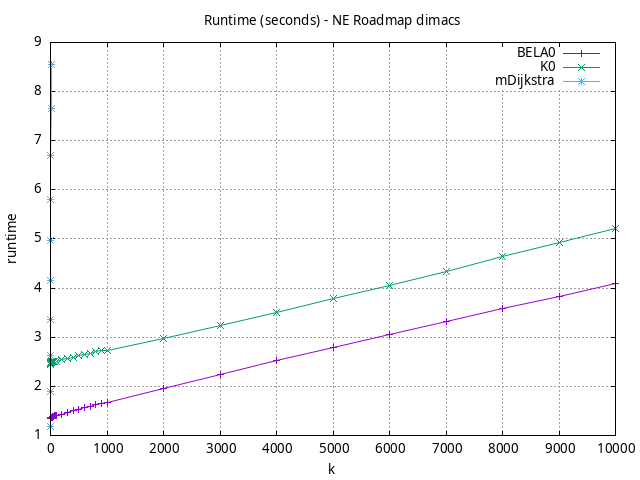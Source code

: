 #!/usr/bin/gnuplot
# -*- coding: utf-8 -*-
#
# results/roadmap/dimacs/NE/USA-road-d.NE.brute-force.runtime.gnuplot
#
# Started on 01/09/2024 14:33:16
# Author: Carlos Linares López
set grid
set xlabel "k"
set ylabel "runtime"

set title "Runtime (seconds) - NE Roadmap dimacs"

set terminal png enhanced font "Ariel,10"
set output 'USA-road-d.NE.brute-force.runtime.png'

plot "-" title "BELA0"      with linesp, "-" title "K0"      with linesp, "-" title "mDijkstra"      with linesp

	1 1.3404902100000005
	2 1.36841838
	3 1.3677584899999997
	4 1.3655060400000003
	5 1.3675718000000001
	6 1.36650044
	7 1.36956655
	8 1.3690550799999999
	9 1.3691009700000003
	10 1.3704710999999998
	20 1.3731500399999998
	30 1.3757637699999998
	40 1.3835214499999995
	50 1.3950020500000002
	60 1.3968856099999996
	70 1.4015171499999997
	80 1.4047156499999998
	90 1.40417689
	100 1.40721546
	200 1.4356404900000002
	300 1.47151834
	400 1.5055371100000001
	500 1.5337401099999997
	600 1.56255062
	700 1.59355041
	800 1.62414946
	900 1.6544684200000004
	1000 1.6780904899999998
	2000 1.9656057200000001
	3000 2.2464671000000003
	4000 2.5221625
	5000 2.7910865700000005
	6000 3.06162536
	7000 3.3255528300000003
	8000 3.5765816500000005
	9000 3.82411283
	10000 4.08663953
end
	1 2.44369074
	2 2.4682581500000005
	3 2.4773792500000003
	4 2.4832002799999997
	5 2.4854558499999997
	6 2.4893795499999998
	7 2.4895352500000003
	8 2.49297966
	9 2.49706543
	10 2.4829156400000003
	20 2.48988169
	30 2.4964563900000005
	40 2.49998573
	50 2.5041397599999997
	60 2.50805436
	70 2.51225079
	80 2.51775367
	90 2.5230209100000005
	100 2.5154472100000005
	200 2.5420962200000004
	300 2.57226312
	400 2.5959917099999994
	500 2.6223484200000002
	600 2.6482327100000003
	700 2.67729731
	800 2.70114621
	900 2.7276671300000004
	1000 2.7335960000000012
	2000 2.9766253600000003
	3000 3.23426804
	4000 3.5032208600000003
	5000 3.78655895
	6000 4.06165811
	7000 4.3421127
	8000 4.63580022
	9000 4.9187231
	10000 5.21047488
end
	1 1.1857937680000001
	2 1.8952410600000003
	3 2.62462839
	4 3.36030892
	5 4.16362362
	6 4.96113508
	7 5.80616695
	8 6.690234089999999
	9 7.65807703
	10 8.54542595
end
